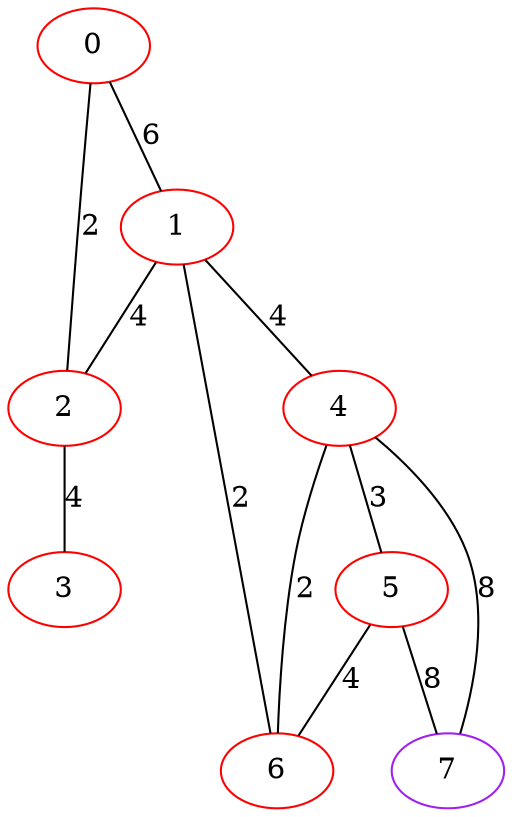graph "" {
0 [color=red, weight=1];
1 [color=red, weight=1];
2 [color=red, weight=1];
3 [color=red, weight=1];
4 [color=red, weight=1];
5 [color=red, weight=1];
6 [color=red, weight=1];
7 [color=purple, weight=4];
0 -- 1  [key=0, label=6];
0 -- 2  [key=0, label=2];
1 -- 2  [key=0, label=4];
1 -- 4  [key=0, label=4];
1 -- 6  [key=0, label=2];
2 -- 3  [key=0, label=4];
4 -- 5  [key=0, label=3];
4 -- 6  [key=0, label=2];
4 -- 7  [key=0, label=8];
5 -- 6  [key=0, label=4];
5 -- 7  [key=0, label=8];
}
